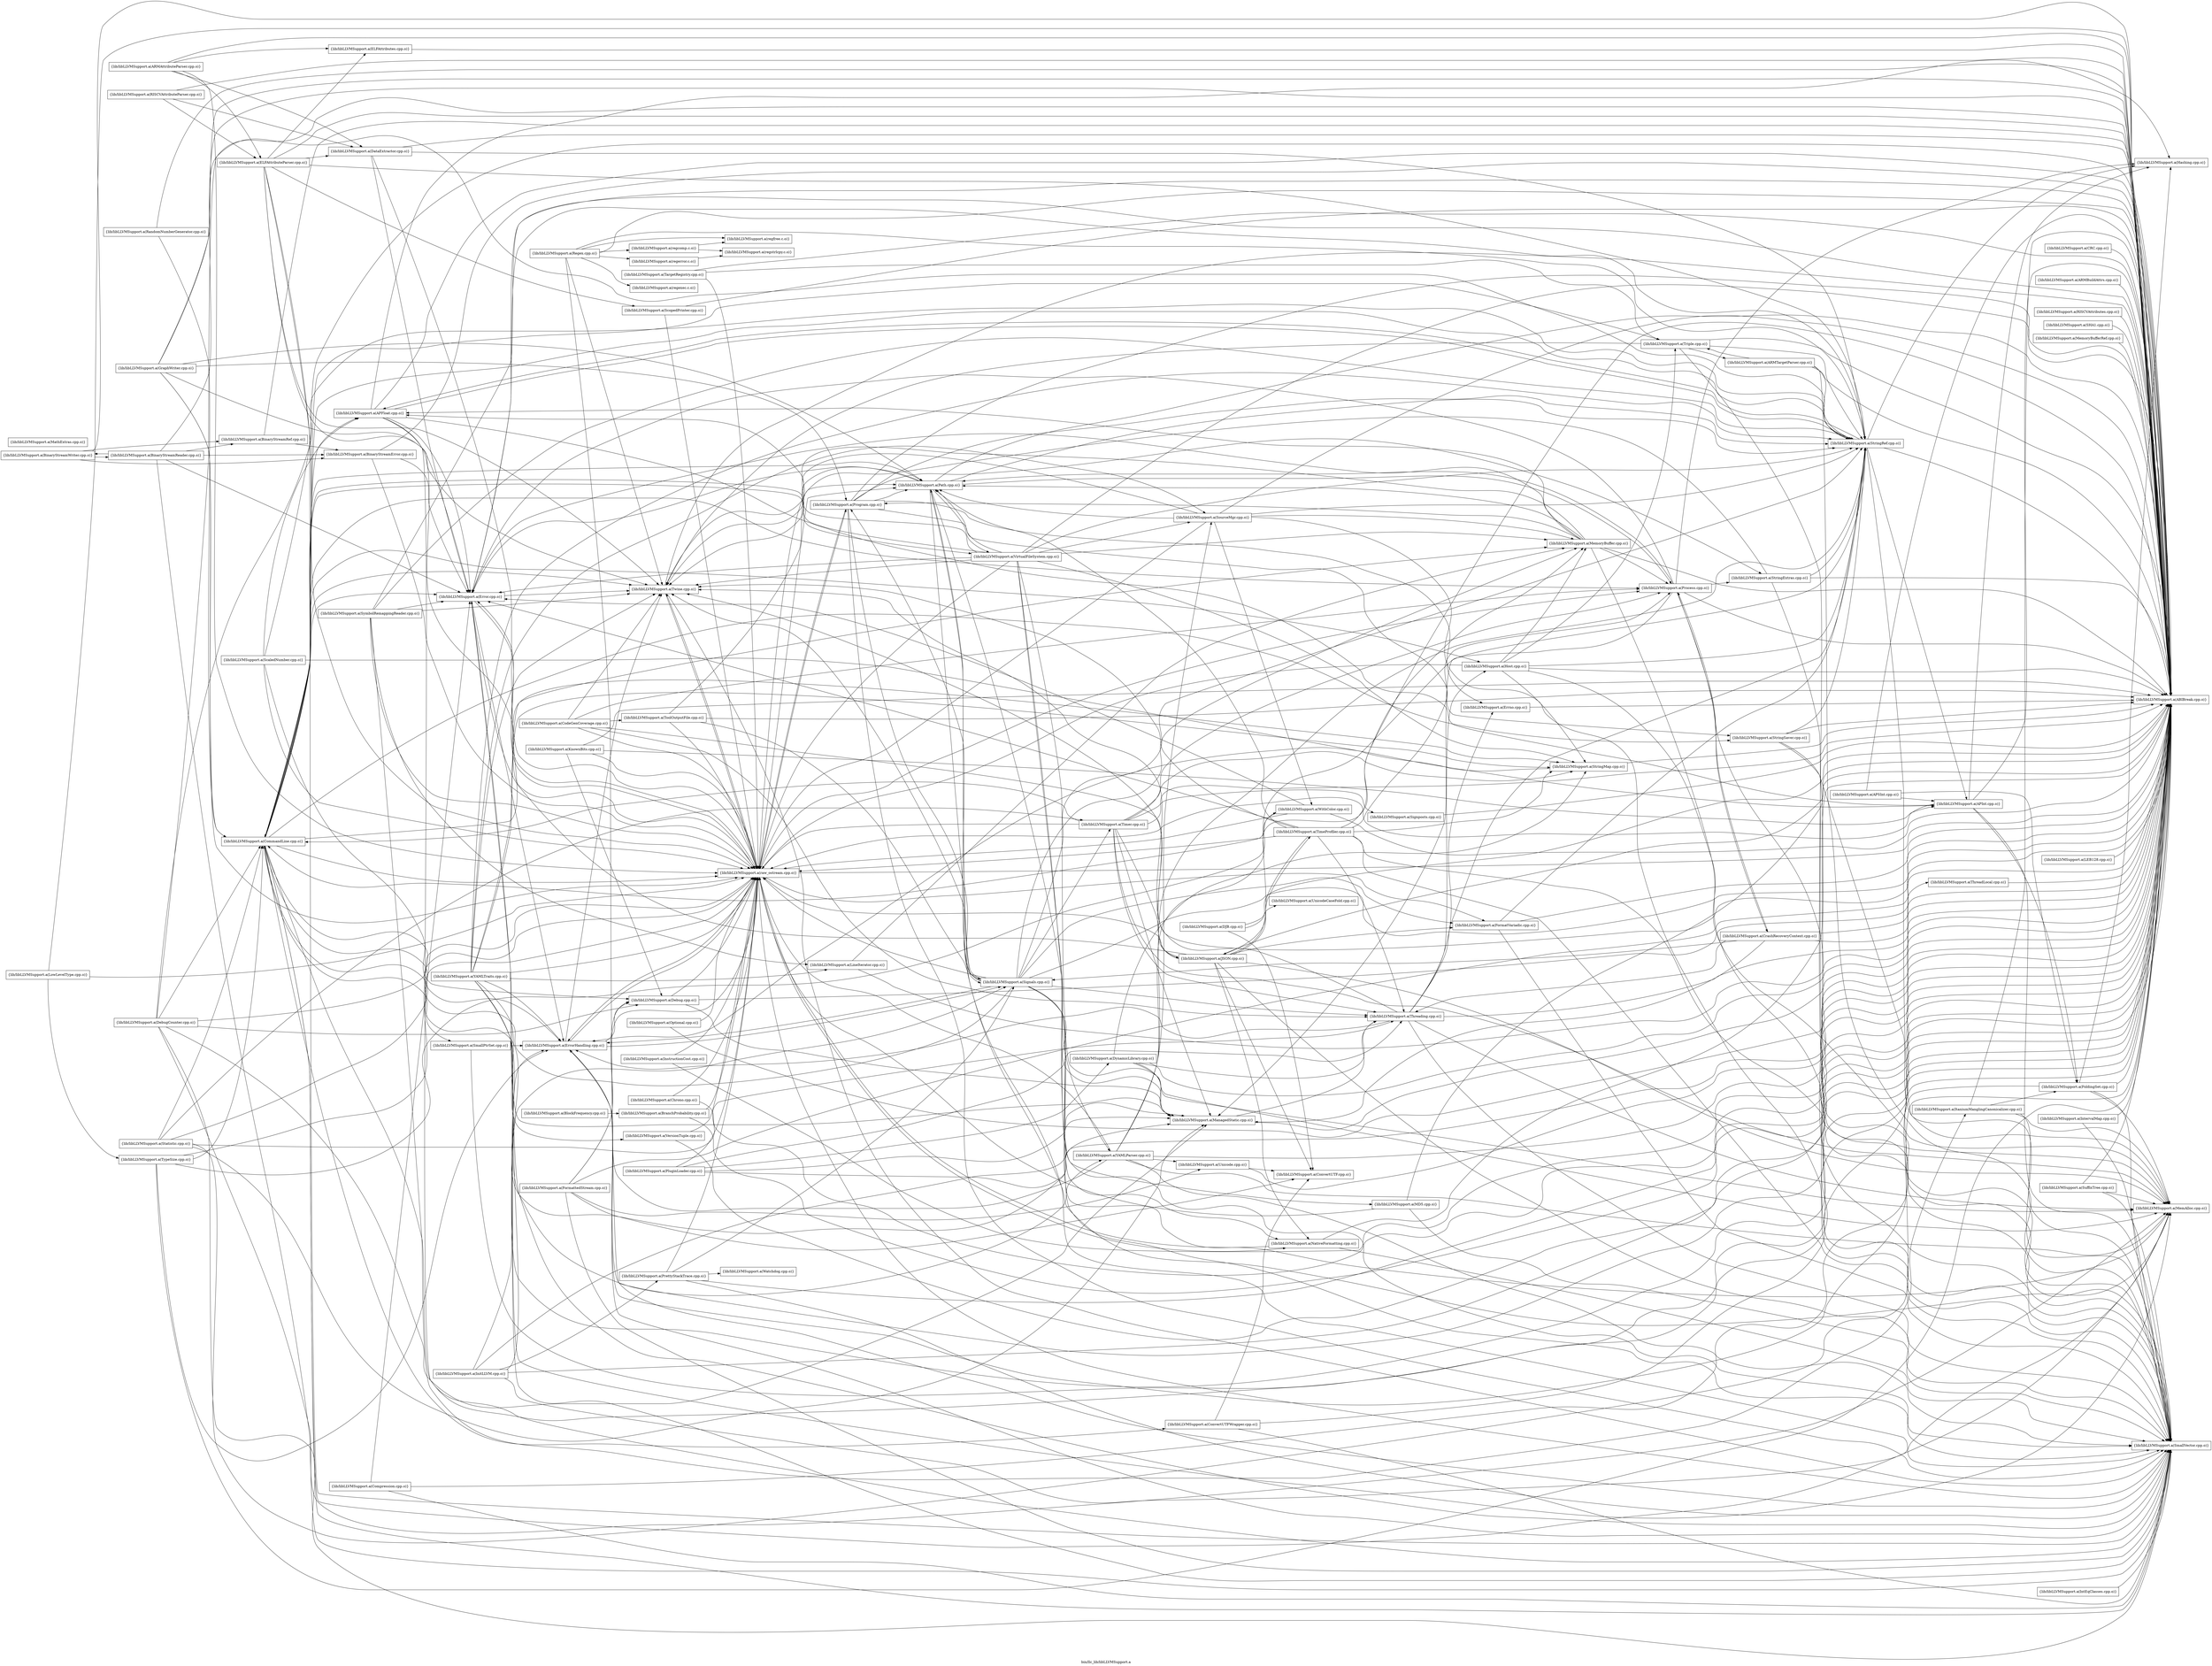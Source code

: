 digraph "bin/llc_lib/libLLVMSupport.a" {
	label="bin/llc_lib/libLLVMSupport.a";
	rankdir=LR;

	Node0x55ec50e25ca8 [shape=record,shape=box,group=0,label="{lib/libLLVMSupport.a(ABIBreak.cpp.o)}"];
	Node0x55ec50e36648 [shape=record,shape=box,group=0,label="{lib/libLLVMSupport.a(CommandLine.cpp.o)}"];
	Node0x55ec50e36648 -> Node0x55ec50e25ca8;
	Node0x55ec50e36648 -> Node0x55ec50e23d68;
	Node0x55ec50e36648 -> Node0x55ec50e132d8;
	Node0x55ec50e36648 -> Node0x55ec50e25028;
	Node0x55ec50e36648 -> Node0x55ec50e24df8;
	Node0x55ec50e36648 -> Node0x55ec50e1f5d8;
	Node0x55ec50e36648 -> Node0x55ec50e28638;
	Node0x55ec50e36648 -> Node0x55ec50e1fee8;
	Node0x55ec50e36648 -> Node0x55ec50e20b68;
	Node0x55ec50e36648 -> Node0x55ec50e1d918;
	Node0x55ec50e36648 -> Node0x55ec50e1d3c8;
	Node0x55ec50e36648 -> Node0x55ec50e1e048;
	Node0x55ec50e36648 -> Node0x55ec50e324a8;
	Node0x55ec50e36648 -> Node0x55ec50e319b8;
	Node0x55ec50e36648 -> Node0x55ec50e34cf8;
	Node0x55ec50e36648 -> Node0x55ec50e37368;
	Node0x55ec50e36648 -> Node0x55ec50e30888;
	Node0x55ec50e36648 -> Node0x55ec50e28f48;
	Node0x55ec50e36648 -> Node0x55ec50e28868;
	Node0x55ec50e244e8 [shape=record,shape=box,group=0,label="{lib/libLLVMSupport.a(Debug.cpp.o)}"];
	Node0x55ec50e244e8 -> Node0x55ec50e25ca8;
	Node0x55ec50e244e8 -> Node0x55ec50e1f5d8;
	Node0x55ec50e244e8 -> Node0x55ec50e37368;
	Node0x55ec50e25028 [shape=record,shape=box,group=0,label="{lib/libLLVMSupport.a(Error.cpp.o)}"];
	Node0x55ec50e25028 -> Node0x55ec50e25ca8;
	Node0x55ec50e25028 -> Node0x55ec50e24df8;
	Node0x55ec50e25028 -> Node0x55ec50e1f5d8;
	Node0x55ec50e25028 -> Node0x55ec50e20b68;
	Node0x55ec50e25028 -> Node0x55ec50e319b8;
	Node0x55ec50e25028 -> Node0x55ec50e37368;
	Node0x55ec50e1e638 [shape=record,shape=box,group=0,label="{lib/libLLVMSupport.a(InitLLVM.cpp.o)}"];
	Node0x55ec50e1e638 -> Node0x55ec50e25ca8;
	Node0x55ec50e1e638 -> Node0x55ec50e24df8;
	Node0x55ec50e1e638 -> Node0x55ec50e1f5d8;
	Node0x55ec50e1e638 -> Node0x55ec50e28638;
	Node0x55ec50e1e638 -> Node0x55ec50e2eee8;
	Node0x55ec50e1e638 -> Node0x55ec50e22af8;
	Node0x55ec50e1f5d8 [shape=record,shape=box,group=0,label="{lib/libLLVMSupport.a(ManagedStatic.cpp.o)}"];
	Node0x55ec50e1f5d8 -> Node0x55ec50e25ca8;
	Node0x55ec50e1f5d8 -> Node0x55ec50e21888;
	Node0x55ec50e28638 [shape=record,shape=box,group=0,label="{lib/libLLVMSupport.a(MemAlloc.cpp.o)}"];
	Node0x55ec50e2f668 [shape=record,shape=box,group=0,label="{lib/libLLVMSupport.a(PluginLoader.cpp.o)}"];
	Node0x55ec50e2f668 -> Node0x55ec50e25ca8;
	Node0x55ec50e2f668 -> Node0x55ec50e1f5d8;
	Node0x55ec50e2f668 -> Node0x55ec50e37368;
	Node0x55ec50e2f668 -> Node0x55ec50e34c08;
	Node0x55ec50e2f668 -> Node0x55ec50e21888;
	Node0x55ec50e20b68 [shape=record,shape=box,group=0,label="{lib/libLLVMSupport.a(SmallVector.cpp.o)}"];
	Node0x55ec50e20b68 -> Node0x55ec50e24df8;
	Node0x55ec50e1eea8 [shape=record,shape=box,group=0,label="{lib/libLLVMSupport.a(SourceMgr.cpp.o)}"];
	Node0x55ec50e1eea8 -> Node0x55ec50e25ca8;
	Node0x55ec50e1eea8 -> Node0x55ec50e27918;
	Node0x55ec50e1eea8 -> Node0x55ec50e20b68;
	Node0x55ec50e1eea8 -> Node0x55ec50e1e048;
	Node0x55ec50e1eea8 -> Node0x55ec50e319b8;
	Node0x55ec50e1eea8 -> Node0x55ec50e34488;
	Node0x55ec50e1eea8 -> Node0x55ec50e37368;
	Node0x55ec50e1eea8 -> Node0x55ec50e28f48;
	Node0x55ec50e1e048 [shape=record,shape=box,group=0,label="{lib/libLLVMSupport.a(StringRef.cpp.o)}"];
	Node0x55ec50e1e048 -> Node0x55ec50e25ca8;
	Node0x55ec50e1e048 -> Node0x55ec50e23d68;
	Node0x55ec50e1e048 -> Node0x55ec50e23a98;
	Node0x55ec50e1e048 -> Node0x55ec50e25028;
	Node0x55ec50e1e048 -> Node0x55ec50e1d558;
	Node0x55ec50e1e048 -> Node0x55ec50e20b68;
	Node0x55ec50e37fe8 [shape=record,shape=box,group=0,label="{lib/libLLVMSupport.a(ToolOutputFile.cpp.o)}"];
	Node0x55ec50e37fe8 -> Node0x55ec50e25ca8;
	Node0x55ec50e37fe8 -> Node0x55ec50e37368;
	Node0x55ec50e37fe8 -> Node0x55ec50e28f48;
	Node0x55ec50e37fe8 -> Node0x55ec50e22af8;
	Node0x55ec50e324a8 [shape=record,shape=box,group=0,label="{lib/libLLVMSupport.a(Triple.cpp.o)}"];
	Node0x55ec50e324a8 -> Node0x55ec50e25ca8;
	Node0x55ec50e324a8 -> Node0x55ec50e20b68;
	Node0x55ec50e324a8 -> Node0x55ec50e1e048;
	Node0x55ec50e324a8 -> Node0x55ec50e31328;
	Node0x55ec50e324a8 -> Node0x55ec50e319b8;
	Node0x55ec50e319b8 [shape=record,shape=box,group=0,label="{lib/libLLVMSupport.a(Twine.cpp.o)}"];
	Node0x55ec50e319b8 -> Node0x55ec50e25ca8;
	Node0x55ec50e319b8 -> Node0x55ec50e20b68;
	Node0x55ec50e319b8 -> Node0x55ec50e37368;
	Node0x55ec50e34488 [shape=record,shape=box,group=0,label="{lib/libLLVMSupport.a(WithColor.cpp.o)}"];
	Node0x55ec50e34488 -> Node0x55ec50e25ca8;
	Node0x55ec50e34488 -> Node0x55ec50e36648;
	Node0x55ec50e34488 -> Node0x55ec50e25028;
	Node0x55ec50e34488 -> Node0x55ec50e37368;
	Node0x55ec50e37368 [shape=record,shape=box,group=0,label="{lib/libLLVMSupport.a(raw_ostream.cpp.o)}"];
	Node0x55ec50e37368 -> Node0x55ec50e25ca8;
	Node0x55ec50e37368 -> Node0x55ec50e25028;
	Node0x55ec50e37368 -> Node0x55ec50e24df8;
	Node0x55ec50e37368 -> Node0x55ec50e21248;
	Node0x55ec50e37368 -> Node0x55ec50e270f8;
	Node0x55ec50e37368 -> Node0x55ec50e20b68;
	Node0x55ec50e37368 -> Node0x55ec50e319b8;
	Node0x55ec50e37368 -> Node0x55ec50e28f48;
	Node0x55ec50e37368 -> Node0x55ec50e28868;
	Node0x55ec50e37368 -> Node0x55ec50e22ff8;
	Node0x55ec50e30888 [shape=record,shape=box,group=0,label="{lib/libLLVMSupport.a(Host.cpp.o)}"];
	Node0x55ec50e30888 -> Node0x55ec50e25ca8;
	Node0x55ec50e30888 -> Node0x55ec50e28638;
	Node0x55ec50e30888 -> Node0x55ec50e27918;
	Node0x55ec50e30888 -> Node0x55ec50e1d918;
	Node0x55ec50e30888 -> Node0x55ec50e1e048;
	Node0x55ec50e30888 -> Node0x55ec50e324a8;
	Node0x55ec50e30888 -> Node0x55ec50e37368;
	Node0x55ec50e21ce8 [shape=record,shape=box,group=0,label="{lib/libLLVMSupport.a(TargetRegistry.cpp.o)}"];
	Node0x55ec50e21ce8 -> Node0x55ec50e25ca8;
	Node0x55ec50e21ce8 -> Node0x55ec50e324a8;
	Node0x55ec50e21ce8 -> Node0x55ec50e37368;
	Node0x55ec50e23a98 [shape=record,shape=box,group=0,label="{lib/libLLVMSupport.a(APInt.cpp.o)}"];
	Node0x55ec50e23a98 -> Node0x55ec50e25ca8;
	Node0x55ec50e23a98 -> Node0x55ec50e21a68;
	Node0x55ec50e23a98 -> Node0x55ec50e1d558;
	Node0x55ec50e23a98 -> Node0x55ec50e20b68;
	Node0x55ec50e23a98 -> Node0x55ec50e37368;
	Node0x55ec50e24df8 [shape=record,shape=box,group=0,label="{lib/libLLVMSupport.a(ErrorHandling.cpp.o)}"];
	Node0x55ec50e24df8 -> Node0x55ec50e25ca8;
	Node0x55ec50e24df8 -> Node0x55ec50e244e8;
	Node0x55ec50e24df8 -> Node0x55ec50e319b8;
	Node0x55ec50e24df8 -> Node0x55ec50e37368;
	Node0x55ec50e24df8 -> Node0x55ec50e22af8;
	Node0x55ec50e23d68 [shape=record,shape=box,group=0,label="{lib/libLLVMSupport.a(APFloat.cpp.o)}"];
	Node0x55ec50e23d68 -> Node0x55ec50e25ca8;
	Node0x55ec50e23d68 -> Node0x55ec50e23a98;
	Node0x55ec50e23d68 -> Node0x55ec50e25028;
	Node0x55ec50e23d68 -> Node0x55ec50e1d558;
	Node0x55ec50e23d68 -> Node0x55ec50e20b68;
	Node0x55ec50e23d68 -> Node0x55ec50e1e048;
	Node0x55ec50e23d68 -> Node0x55ec50e37368;
	Node0x55ec50e20488 [shape=record,shape=box,group=0,label="{lib/libLLVMSupport.a(KnownBits.cpp.o)}"];
	Node0x55ec50e20488 -> Node0x55ec50e25ca8;
	Node0x55ec50e20488 -> Node0x55ec50e23a98;
	Node0x55ec50e20488 -> Node0x55ec50e244e8;
	Node0x55ec50e20488 -> Node0x55ec50e37368;
	Node0x55ec50e1fee8 [shape=record,shape=box,group=0,label="{lib/libLLVMSupport.a(SmallPtrSet.cpp.o)}"];
	Node0x55ec50e1fee8 -> Node0x55ec50e25ca8;
	Node0x55ec50e1fee8 -> Node0x55ec50e24df8;
	Node0x55ec50e1f3f8 [shape=record,shape=box,group=0,label="{lib/libLLVMSupport.a(StringExtras.cpp.o)}"];
	Node0x55ec50e1f3f8 -> Node0x55ec50e25ca8;
	Node0x55ec50e1f3f8 -> Node0x55ec50e20b68;
	Node0x55ec50e1f3f8 -> Node0x55ec50e1e048;
	Node0x55ec50e1f3f8 -> Node0x55ec50e37368;
	Node0x55ec50e31198 [shape=record,shape=box,group=0,label="{lib/libLLVMSupport.a(TypeSize.cpp.o)}"];
	Node0x55ec50e31198 -> Node0x55ec50e25ca8;
	Node0x55ec50e31198 -> Node0x55ec50e36648;
	Node0x55ec50e31198 -> Node0x55ec50e24df8;
	Node0x55ec50e31198 -> Node0x55ec50e34488;
	Node0x55ec50e31198 -> Node0x55ec50e37368;
	Node0x55ec50e37958 [shape=record,shape=box,group=0,label="{lib/libLLVMSupport.a(BranchProbability.cpp.o)}"];
	Node0x55ec50e37958 -> Node0x55ec50e25ca8;
	Node0x55ec50e37958 -> Node0x55ec50e37368;
	Node0x55ec50e1e8b8 [shape=record,shape=box,group=0,label="{lib/libLLVMSupport.a(LowLevelType.cpp.o)}"];
	Node0x55ec50e1e8b8 -> Node0x55ec50e25ca8;
	Node0x55ec50e1e8b8 -> Node0x55ec50e31198;
	Node0x55ec50e1e8b8 -> Node0x55ec50e37368;
	Node0x55ec50e36b98 [shape=record,shape=box,group=0,label="{lib/libLLVMSupport.a(CodeGenCoverage.cpp.o)}"];
	Node0x55ec50e36b98 -> Node0x55ec50e25ca8;
	Node0x55ec50e36b98 -> Node0x55ec50e37fe8;
	Node0x55ec50e36b98 -> Node0x55ec50e319b8;
	Node0x55ec50e36b98 -> Node0x55ec50e37368;
	Node0x55ec50e36b98 -> Node0x55ec50e28868;
	Node0x55ec50e36b98 -> Node0x55ec50e21888;
	Node0x55ec50e1d918 [shape=record,shape=box,group=0,label="{lib/libLLVMSupport.a(StringMap.cpp.o)}"];
	Node0x55ec50e1d918 -> Node0x55ec50e25ca8;
	Node0x55ec50e1d918 -> Node0x55ec50e24df8;
	Node0x55ec50e1d828 [shape=record,shape=box,group=0,label="{lib/libLLVMSupport.a(GraphWriter.cpp.o)}"];
	Node0x55ec50e1d828 -> Node0x55ec50e25ca8;
	Node0x55ec50e1d828 -> Node0x55ec50e36648;
	Node0x55ec50e1d828 -> Node0x55ec50e1e048;
	Node0x55ec50e1d828 -> Node0x55ec50e319b8;
	Node0x55ec50e1d828 -> Node0x55ec50e37368;
	Node0x55ec50e1d828 -> Node0x55ec50e28f48;
	Node0x55ec50e1d828 -> Node0x55ec50e22ff8;
	Node0x55ec50e34c08 [shape=record,shape=box,group=0,label="{lib/libLLVMSupport.a(DynamicLibrary.cpp.o)}"];
	Node0x55ec50e34c08 -> Node0x55ec50e25ca8;
	Node0x55ec50e34c08 -> Node0x55ec50e1f5d8;
	Node0x55ec50e34c08 -> Node0x55ec50e28638;
	Node0x55ec50e34c08 -> Node0x55ec50e1d918;
	Node0x55ec50e34c08 -> Node0x55ec50e21888;
	Node0x55ec50e1d558 [shape=record,shape=box,group=0,label="{lib/libLLVMSupport.a(Hashing.cpp.o)}"];
	Node0x55ec50e26d88 [shape=record,shape=box,group=0,label="{lib/libLLVMSupport.a(MD5.cpp.o)}"];
	Node0x55ec50e26d88 -> Node0x55ec50e25ca8;
	Node0x55ec50e26d88 -> Node0x55ec50e20b68;
	Node0x55ec50e26d88 -> Node0x55ec50e37368;
	Node0x55ec50e26608 [shape=record,shape=box,group=0,label="{lib/libLLVMSupport.a(Optional.cpp.o)}"];
	Node0x55ec50e26608 -> Node0x55ec50e25ca8;
	Node0x55ec50e26608 -> Node0x55ec50e37368;
	Node0x55ec50e28f48 [shape=record,shape=box,group=0,label="{lib/libLLVMSupport.a(Path.cpp.o)}"];
	Node0x55ec50e28f48 -> Node0x55ec50e25ca8;
	Node0x55ec50e28f48 -> Node0x55ec50e25028;
	Node0x55ec50e28f48 -> Node0x55ec50e26d88;
	Node0x55ec50e28f48 -> Node0x55ec50e20b68;
	Node0x55ec50e28f48 -> Node0x55ec50e1e048;
	Node0x55ec50e28f48 -> Node0x55ec50e319b8;
	Node0x55ec50e28f48 -> Node0x55ec50e34cf8;
	Node0x55ec50e28f48 -> Node0x55ec50e28868;
	Node0x55ec50e28f48 -> Node0x55ec50e22af8;
	Node0x55ec50e39578 [shape=record,shape=box,group=0,label="{lib/libLLVMSupport.a(BlockFrequency.cpp.o)}"];
	Node0x55ec50e39578 -> Node0x55ec50e37958;
	Node0x55ec50e2d778 [shape=record,shape=box,group=0,label="{lib/libLLVMSupport.a(ScaledNumber.cpp.o)}"];
	Node0x55ec50e2d778 -> Node0x55ec50e25ca8;
	Node0x55ec50e2d778 -> Node0x55ec50e23d68;
	Node0x55ec50e2d778 -> Node0x55ec50e23a98;
	Node0x55ec50e2d778 -> Node0x55ec50e244e8;
	Node0x55ec50e2d778 -> Node0x55ec50e37368;
	Node0x55ec50e21a68 [shape=record,shape=box,group=0,label="{lib/libLLVMSupport.a(FoldingSet.cpp.o)}"];
	Node0x55ec50e21a68 -> Node0x55ec50e25ca8;
	Node0x55ec50e21a68 -> Node0x55ec50e24df8;
	Node0x55ec50e21a68 -> Node0x55ec50e1d558;
	Node0x55ec50e21a68 -> Node0x55ec50e28638;
	Node0x55ec50e21a68 -> Node0x55ec50e20b68;
	Node0x55ec50e23868 [shape=record,shape=box,group=0,label="{lib/libLLVMSupport.a(DebugCounter.cpp.o)}"];
	Node0x55ec50e23868 -> Node0x55ec50e25ca8;
	Node0x55ec50e23868 -> Node0x55ec50e36648;
	Node0x55ec50e23868 -> Node0x55ec50e244e8;
	Node0x55ec50e23868 -> Node0x55ec50e1f5d8;
	Node0x55ec50e23868 -> Node0x55ec50e28638;
	Node0x55ec50e23868 -> Node0x55ec50e20b68;
	Node0x55ec50e23868 -> Node0x55ec50e1e048;
	Node0x55ec50e23868 -> Node0x55ec50e37368;
	Node0x55ec50e383f8 [shape=record,shape=box,group=0,label="{lib/libLLVMSupport.a(Timer.cpp.o)}"];
	Node0x55ec50e383f8 -> Node0x55ec50e25ca8;
	Node0x55ec50e383f8 -> Node0x55ec50e36648;
	Node0x55ec50e383f8 -> Node0x55ec50e1f5d8;
	Node0x55ec50e383f8 -> Node0x55ec50e28638;
	Node0x55ec50e383f8 -> Node0x55ec50e1d918;
	Node0x55ec50e383f8 -> Node0x55ec50e1ca68;
	Node0x55ec50e383f8 -> Node0x55ec50e37818;
	Node0x55ec50e383f8 -> Node0x55ec50e37368;
	Node0x55ec50e383f8 -> Node0x55ec50e28868;
	Node0x55ec50e383f8 -> Node0x55ec50e21888;
	Node0x55ec50e27918 [shape=record,shape=box,group=0,label="{lib/libLLVMSupport.a(MemoryBuffer.cpp.o)}"];
	Node0x55ec50e27918 -> Node0x55ec50e25ca8;
	Node0x55ec50e27918 -> Node0x55ec50e23d68;
	Node0x55ec50e27918 -> Node0x55ec50e25028;
	Node0x55ec50e27918 -> Node0x55ec50e20b68;
	Node0x55ec50e27918 -> Node0x55ec50e319b8;
	Node0x55ec50e27918 -> Node0x55ec50e28f48;
	Node0x55ec50e27918 -> Node0x55ec50e28868;
	Node0x55ec50e27918 -> Node0x55ec50e22ff8;
	Node0x55ec50e20c58 [shape=record,shape=box,group=0,label="{lib/libLLVMSupport.a(LEB128.cpp.o)}"];
	Node0x55ec50e20c58 -> Node0x55ec50e25ca8;
	Node0x55ec50e25d98 [shape=record,shape=box,group=0,label="{lib/libLLVMSupport.a(DJB.cpp.o)}"];
	Node0x55ec50e25d98 -> Node0x55ec50e25ca8;
	Node0x55ec50e25d98 -> Node0x55ec50e247b8;
	Node0x55ec50e25d98 -> Node0x55ec50e34848;
	Node0x55ec50e301a8 [shape=record,shape=box,group=0,label="{lib/libLLVMSupport.a(BinaryStreamWriter.cpp.o)}"];
	Node0x55ec50e301a8 -> Node0x55ec50e25ca8;
	Node0x55ec50e301a8 -> Node0x55ec50e30c48;
	Node0x55ec50e301a8 -> Node0x55ec50e391b8;
	Node0x55ec50e301a8 -> Node0x55ec50e39de8;
	Node0x55ec50e21248 [shape=record,shape=box,group=0,label="{lib/libLLVMSupport.a(FormatVariadic.cpp.o)}"];
	Node0x55ec50e21248 -> Node0x55ec50e25ca8;
	Node0x55ec50e21248 -> Node0x55ec50e20b68;
	Node0x55ec50e21248 -> Node0x55ec50e1e048;
	Node0x55ec50e270f8 [shape=record,shape=box,group=0,label="{lib/libLLVMSupport.a(NativeFormatting.cpp.o)}"];
	Node0x55ec50e270f8 -> Node0x55ec50e25ca8;
	Node0x55ec50e270f8 -> Node0x55ec50e20b68;
	Node0x55ec50e270f8 -> Node0x55ec50e37368;
	Node0x55ec50e20898 [shape=record,shape=box,group=0,label="{lib/libLLVMSupport.a(LineIterator.cpp.o)}"];
	Node0x55ec50e20898 -> Node0x55ec50e25ca8;
	Node0x55ec50e20898 -> Node0x55ec50e27918;
	Node0x55ec50e1c388 [shape=record,shape=box,group=0,label="{lib/libLLVMSupport.a(IntEqClasses.cpp.o)}"];
	Node0x55ec50e1c388 -> Node0x55ec50e20b68;
	Node0x55ec50e1cb58 [shape=record,shape=box,group=0,label="{lib/libLLVMSupport.a(IntervalMap.cpp.o)}"];
	Node0x55ec50e1cb58 -> Node0x55ec50e25ca8;
	Node0x55ec50e1cb58 -> Node0x55ec50e20b68;
	Node0x55ec50e27f08 [shape=record,shape=box,group=0,label="{lib/libLLVMSupport.a(MathExtras.cpp.o)}"];
	Node0x55ec50e21478 [shape=record,shape=box,group=0,label="{lib/libLLVMSupport.a(FormattedStream.cpp.o)}"];
	Node0x55ec50e21478 -> Node0x55ec50e25ca8;
	Node0x55ec50e21478 -> Node0x55ec50e247b8;
	Node0x55ec50e21478 -> Node0x55ec50e244e8;
	Node0x55ec50e21478 -> Node0x55ec50e20b68;
	Node0x55ec50e21478 -> Node0x55ec50e30ec8;
	Node0x55ec50e21478 -> Node0x55ec50e37368;
	Node0x55ec50e2eee8 [shape=record,shape=box,group=0,label="{lib/libLLVMSupport.a(PrettyStackTrace.cpp.o)}"];
	Node0x55ec50e2eee8 -> Node0x55ec50e25ca8;
	Node0x55ec50e2eee8 -> Node0x55ec50e20b68;
	Node0x55ec50e2eee8 -> Node0x55ec50e37368;
	Node0x55ec50e2eee8 -> Node0x55ec50e22af8;
	Node0x55ec50e2eee8 -> Node0x55ec50e25a28;
	Node0x55ec50e1d148 [shape=record,shape=box,group=0,label="{lib/libLLVMSupport.a(TimeProfiler.cpp.o)}"];
	Node0x55ec50e1d148 -> Node0x55ec50e25ca8;
	Node0x55ec50e1d148 -> Node0x55ec50e25028;
	Node0x55ec50e1d148 -> Node0x55ec50e28638;
	Node0x55ec50e1d148 -> Node0x55ec50e20b68;
	Node0x55ec50e1d148 -> Node0x55ec50e1d918;
	Node0x55ec50e1d148 -> Node0x55ec50e1ca68;
	Node0x55ec50e1d148 -> Node0x55ec50e319b8;
	Node0x55ec50e1d148 -> Node0x55ec50e37368;
	Node0x55ec50e1d148 -> Node0x55ec50e28f48;
	Node0x55ec50e1d148 -> Node0x55ec50e28868;
	Node0x55ec50e1d148 -> Node0x55ec50e21888;
	Node0x55ec50e1c4c8 [shape=record,shape=box,group=0,label="{lib/libLLVMSupport.a(SuffixTree.cpp.o)}"];
	Node0x55ec50e1c4c8 -> Node0x55ec50e25ca8;
	Node0x55ec50e1c4c8 -> Node0x55ec50e28638;
	Node0x55ec50e1c4c8 -> Node0x55ec50e20b68;
	Node0x55ec50e35928 [shape=record,shape=box,group=0,label="{lib/libLLVMSupport.a(YAMLTraits.cpp.o)}"];
	Node0x55ec50e35928 -> Node0x55ec50e25ca8;
	Node0x55ec50e35928 -> Node0x55ec50e24df8;
	Node0x55ec50e35928 -> Node0x55ec50e20898;
	Node0x55ec50e35928 -> Node0x55ec50e28638;
	Node0x55ec50e35928 -> Node0x55ec50e27918;
	Node0x55ec50e35928 -> Node0x55ec50e20b68;
	Node0x55ec50e35928 -> Node0x55ec50e1eea8;
	Node0x55ec50e35928 -> Node0x55ec50e1d918;
	Node0x55ec50e35928 -> Node0x55ec50e1e048;
	Node0x55ec50e35928 -> Node0x55ec50e319b8;
	Node0x55ec50e35928 -> Node0x55ec50e351a8;
	Node0x55ec50e35928 -> Node0x55ec50e36cd8;
	Node0x55ec50e35928 -> Node0x55ec50e37368;
	Node0x55ec50e21888 [shape=record,shape=box,group=0,label="{lib/libLLVMSupport.a(Threading.cpp.o)}"];
	Node0x55ec50e21888 -> Node0x55ec50e25ca8;
	Node0x55ec50e21888 -> Node0x55ec50e24df8;
	Node0x55ec50e21888 -> Node0x55ec50e28638;
	Node0x55ec50e21888 -> Node0x55ec50e20b68;
	Node0x55ec50e21888 -> Node0x55ec50e1e048;
	Node0x55ec50e21888 -> Node0x55ec50e319b8;
	Node0x55ec50e21888 -> Node0x55ec50e30888;
	Node0x55ec50e21888 -> Node0x55ec50e222d8;
	Node0x55ec50e2e8a8 [shape=record,shape=box,group=0,label="{lib/libLLVMSupport.a(Regex.cpp.o)}"];
	Node0x55ec50e2e8a8 -> Node0x55ec50e25ca8;
	Node0x55ec50e2e8a8 -> Node0x55ec50e20b68;
	Node0x55ec50e2e8a8 -> Node0x55ec50e1e048;
	Node0x55ec50e2e8a8 -> Node0x55ec50e319b8;
	Node0x55ec50e2e8a8 -> Node0x55ec50e37138;
	Node0x55ec50e2e8a8 -> Node0x55ec50e32958;
	Node0x55ec50e2e8a8 -> Node0x55ec50e33a38;
	Node0x55ec50e2e8a8 -> Node0x55ec50e33308;
	Node0x55ec50e1c518 [shape=record,shape=box,group=0,label="{lib/libLLVMSupport.a(InstructionCost.cpp.o)}"];
	Node0x55ec50e1c518 -> Node0x55ec50e25ca8;
	Node0x55ec50e1c518 -> Node0x55ec50e37368;
	Node0x55ec50e1d3c8 [shape=record,shape=box,group=0,label="{lib/libLLVMSupport.a(StringSaver.cpp.o)}"];
	Node0x55ec50e1d3c8 -> Node0x55ec50e25ca8;
	Node0x55ec50e1d3c8 -> Node0x55ec50e28638;
	Node0x55ec50e1d3c8 -> Node0x55ec50e20b68;
	Node0x55ec50e1d3c8 -> Node0x55ec50e1e048;
	Node0x55ec50e38858 [shape=record,shape=box,group=0,label="{lib/libLLVMSupport.a(Chrono.cpp.o)}"];
	Node0x55ec50e38858 -> Node0x55ec50e25ca8;
	Node0x55ec50e38858 -> Node0x55ec50e37368;
	Node0x55ec50e2f078 [shape=record,shape=box,group=0,label="{lib/libLLVMSupport.a(RandomNumberGenerator.cpp.o)}"];
	Node0x55ec50e2f078 -> Node0x55ec50e25ca8;
	Node0x55ec50e2f078 -> Node0x55ec50e36648;
	Node0x55ec50e1e6d8 [shape=record,shape=box,group=0,label="{lib/libLLVMSupport.a(Statistic.cpp.o)}"];
	Node0x55ec50e1e6d8 -> Node0x55ec50e25ca8;
	Node0x55ec50e1e6d8 -> Node0x55ec50e36648;
	Node0x55ec50e1e6d8 -> Node0x55ec50e1f5d8;
	Node0x55ec50e1e6d8 -> Node0x55ec50e383f8;
	Node0x55ec50e1e6d8 -> Node0x55ec50e37368;
	Node0x55ec50e1e6d8 -> Node0x55ec50e21888;
	Node0x55ec50e30928 [shape=record,shape=box,group=0,label="{lib/libLLVMSupport.a(APSInt.cpp.o)}"];
	Node0x55ec50e30928 -> Node0x55ec50e25ca8;
	Node0x55ec50e30928 -> Node0x55ec50e23a98;
	Node0x55ec50e30928 -> Node0x55ec50e21a68;
	Node0x55ec50e372c8 [shape=record,shape=box,group=0,label="{lib/libLLVMSupport.a(Compression.cpp.o)}"];
	Node0x55ec50e372c8 -> Node0x55ec50e25ca8;
	Node0x55ec50e372c8 -> Node0x55ec50e25028;
	Node0x55ec50e372c8 -> Node0x55ec50e20b68;
	Node0x55ec50e22af8 [shape=record,shape=box,group=0,label="{lib/libLLVMSupport.a(Signals.cpp.o)}"];
	Node0x55ec50e22af8 -> Node0x55ec50e25ca8;
	Node0x55ec50e22af8 -> Node0x55ec50e36648;
	Node0x55ec50e22af8 -> Node0x55ec50e24df8;
	Node0x55ec50e22af8 -> Node0x55ec50e21248;
	Node0x55ec50e22af8 -> Node0x55ec50e1f5d8;
	Node0x55ec50e22af8 -> Node0x55ec50e28638;
	Node0x55ec50e22af8 -> Node0x55ec50e27918;
	Node0x55ec50e22af8 -> Node0x55ec50e270f8;
	Node0x55ec50e22af8 -> Node0x55ec50e20b68;
	Node0x55ec50e22af8 -> Node0x55ec50e1e048;
	Node0x55ec50e22af8 -> Node0x55ec50e383f8;
	Node0x55ec50e22af8 -> Node0x55ec50e319b8;
	Node0x55ec50e22af8 -> Node0x55ec50e37368;
	Node0x55ec50e22af8 -> Node0x55ec50e28f48;
	Node0x55ec50e22af8 -> Node0x55ec50e22ff8;
	Node0x55ec50e22af8 -> Node0x55ec50e21888;
	Node0x55ec50e144a8 [shape=record,shape=box,group=0,label="{lib/libLLVMSupport.a(CRC.cpp.o)}"];
	Node0x55ec50e144a8 -> Node0x55ec50e25ca8;
	Node0x55ec50e351a8 [shape=record,shape=box,group=0,label="{lib/libLLVMSupport.a(YAMLParser.cpp.o)}"];
	Node0x55ec50e351a8 -> Node0x55ec50e25ca8;
	Node0x55ec50e351a8 -> Node0x55ec50e24df8;
	Node0x55ec50e351a8 -> Node0x55ec50e28638;
	Node0x55ec50e351a8 -> Node0x55ec50e27918;
	Node0x55ec50e351a8 -> Node0x55ec50e20b68;
	Node0x55ec50e351a8 -> Node0x55ec50e1eea8;
	Node0x55ec50e351a8 -> Node0x55ec50e1e048;
	Node0x55ec50e351a8 -> Node0x55ec50e30ec8;
	Node0x55ec50e351a8 -> Node0x55ec50e37368;
	Node0x55ec50e30c48 [shape=record,shape=box,group=0,label="{lib/libLLVMSupport.a(BinaryStreamRef.cpp.o)}"];
	Node0x55ec50e30c48 -> Node0x55ec50e25ca8;
	Node0x55ec50e30c48 -> Node0x55ec50e391b8;
	Node0x55ec50e391b8 [shape=record,shape=box,group=0,label="{lib/libLLVMSupport.a(BinaryStreamError.cpp.o)}"];
	Node0x55ec50e391b8 -> Node0x55ec50e25ca8;
	Node0x55ec50e391b8 -> Node0x55ec50e25028;
	Node0x55ec50e391b8 -> Node0x55ec50e37368;
	Node0x55ec50e39de8 [shape=record,shape=box,group=0,label="{lib/libLLVMSupport.a(BinaryStreamReader.cpp.o)}"];
	Node0x55ec50e39de8 -> Node0x55ec50e25ca8;
	Node0x55ec50e39de8 -> Node0x55ec50e301a8;
	Node0x55ec50e39de8 -> Node0x55ec50e30c48;
	Node0x55ec50e39de8 -> Node0x55ec50e391b8;
	Node0x55ec50e39de8 -> Node0x55ec50e25028;
	Node0x55ec50e39de8 -> Node0x55ec50e20b68;
	Node0x55ec50e28868 [shape=record,shape=box,group=0,label="{lib/libLLVMSupport.a(Process.cpp.o)}"];
	Node0x55ec50e28868 -> Node0x55ec50e25ca8;
	Node0x55ec50e28868 -> Node0x55ec50e25028;
	Node0x55ec50e28868 -> Node0x55ec50e1d558;
	Node0x55ec50e28868 -> Node0x55ec50e1f5d8;
	Node0x55ec50e28868 -> Node0x55ec50e20b68;
	Node0x55ec50e28868 -> Node0x55ec50e1f3f8;
	Node0x55ec50e28868 -> Node0x55ec50e28f48;
	Node0x55ec50e28868 -> Node0x55ec50e29498;
	Node0x55ec50e132d8 [shape=record,shape=box,group=0,label="{lib/libLLVMSupport.a(ConvertUTFWrapper.cpp.o)}"];
	Node0x55ec50e132d8 -> Node0x55ec50e25ca8;
	Node0x55ec50e132d8 -> Node0x55ec50e247b8;
	Node0x55ec50e132d8 -> Node0x55ec50e20b68;
	Node0x55ec50e34cf8 [shape=record,shape=box,group=0,label="{lib/libLLVMSupport.a(VirtualFileSystem.cpp.o)}"];
	Node0x55ec50e34cf8 -> Node0x55ec50e25ca8;
	Node0x55ec50e34cf8 -> Node0x55ec50e23d68;
	Node0x55ec50e34cf8 -> Node0x55ec50e36648;
	Node0x55ec50e34cf8 -> Node0x55ec50e25028;
	Node0x55ec50e34cf8 -> Node0x55ec50e28638;
	Node0x55ec50e34cf8 -> Node0x55ec50e27918;
	Node0x55ec50e34cf8 -> Node0x55ec50e20b68;
	Node0x55ec50e34cf8 -> Node0x55ec50e1eea8;
	Node0x55ec50e34cf8 -> Node0x55ec50e1d918;
	Node0x55ec50e34cf8 -> Node0x55ec50e1e048;
	Node0x55ec50e34cf8 -> Node0x55ec50e319b8;
	Node0x55ec50e34cf8 -> Node0x55ec50e351a8;
	Node0x55ec50e34cf8 -> Node0x55ec50e37368;
	Node0x55ec50e34cf8 -> Node0x55ec50e28f48;
	Node0x55ec50e247b8 [shape=record,shape=box,group=0,label="{lib/libLLVMSupport.a(ConvertUTF.cpp.o)}"];
	Node0x55ec50e34848 [shape=record,shape=box,group=0,label="{lib/libLLVMSupport.a(UnicodeCaseFold.cpp.o)}"];
	Node0x55ec50e30ec8 [shape=record,shape=box,group=0,label="{lib/libLLVMSupport.a(Unicode.cpp.o)}"];
	Node0x55ec50e30ec8 -> Node0x55ec50e25ca8;
	Node0x55ec50e30ec8 -> Node0x55ec50e247b8;
	Node0x55ec50e22ff8 [shape=record,shape=box,group=0,label="{lib/libLLVMSupport.a(Program.cpp.o)}"];
	Node0x55ec50e22ff8 -> Node0x55ec50e25ca8;
	Node0x55ec50e22ff8 -> Node0x55ec50e28638;
	Node0x55ec50e22ff8 -> Node0x55ec50e20b68;
	Node0x55ec50e22ff8 -> Node0x55ec50e1f3f8;
	Node0x55ec50e22ff8 -> Node0x55ec50e1d3c8;
	Node0x55ec50e22ff8 -> Node0x55ec50e1e048;
	Node0x55ec50e22ff8 -> Node0x55ec50e37368;
	Node0x55ec50e22ff8 -> Node0x55ec50e28f48;
	Node0x55ec50e22ff8 -> Node0x55ec50e222d8;
	Node0x55ec50e25a28 [shape=record,shape=box,group=0,label="{lib/libLLVMSupport.a(Watchdog.cpp.o)}"];
	Node0x55ec50e37138 [shape=record,shape=box,group=0,label="{lib/libLLVMSupport.a(regcomp.c.o)}"];
	Node0x55ec50e37138 -> Node0x55ec50e33308;
	Node0x55ec50e37138 -> Node0x55ec50e33f88;
	Node0x55ec50e32958 [shape=record,shape=box,group=0,label="{lib/libLLVMSupport.a(regerror.c.o)}"];
	Node0x55ec50e32958 -> Node0x55ec50e33f88;
	Node0x55ec50e33a38 [shape=record,shape=box,group=0,label="{lib/libLLVMSupport.a(regexec.c.o)}"];
	Node0x55ec50e33308 [shape=record,shape=box,group=0,label="{lib/libLLVMSupport.a(regfree.c.o)}"];
	Node0x55ec50e1ca68 [shape=record,shape=box,group=0,label="{lib/libLLVMSupport.a(JSON.cpp.o)}"];
	Node0x55ec50e1ca68 -> Node0x55ec50e25ca8;
	Node0x55ec50e1ca68 -> Node0x55ec50e247b8;
	Node0x55ec50e1ca68 -> Node0x55ec50e25028;
	Node0x55ec50e1ca68 -> Node0x55ec50e21248;
	Node0x55ec50e1ca68 -> Node0x55ec50e28638;
	Node0x55ec50e1ca68 -> Node0x55ec50e270f8;
	Node0x55ec50e1ca68 -> Node0x55ec50e20b68;
	Node0x55ec50e1ca68 -> Node0x55ec50e1e048;
	Node0x55ec50e1ca68 -> Node0x55ec50e1d148;
	Node0x55ec50e1ca68 -> Node0x55ec50e319b8;
	Node0x55ec50e1ca68 -> Node0x55ec50e37368;
	Node0x55ec50e37818 [shape=record,shape=box,group=0,label="{lib/libLLVMSupport.a(Signposts.cpp.o)}"];
	Node0x55ec50e37818 -> Node0x55ec50e25ca8;
	Node0x55ec50e31328 [shape=record,shape=box,group=0,label="{lib/libLLVMSupport.a(ARMTargetParser.cpp.o)}"];
	Node0x55ec50e31328 -> Node0x55ec50e25ca8;
	Node0x55ec50e31328 -> Node0x55ec50e20b68;
	Node0x55ec50e31328 -> Node0x55ec50e1e048;
	Node0x55ec50e31328 -> Node0x55ec50e324a8;
	Node0x55ec50e36cd8 [shape=record,shape=box,group=0,label="{lib/libLLVMSupport.a(VersionTuple.cpp.o)}"];
	Node0x55ec50e36cd8 -> Node0x55ec50e25ca8;
	Node0x55ec50e36cd8 -> Node0x55ec50e37368;
	Node0x55ec50e33f88 [shape=record,shape=box,group=0,label="{lib/libLLVMSupport.a(regstrlcpy.c.o)}"];
	Node0x55ec50e29498 [shape=record,shape=box,group=0,label="{lib/libLLVMSupport.a(CrashRecoveryContext.cpp.o)}"];
	Node0x55ec50e29498 -> Node0x55ec50e25ca8;
	Node0x55ec50e29498 -> Node0x55ec50e1f5d8;
	Node0x55ec50e29498 -> Node0x55ec50e28868;
	Node0x55ec50e29498 -> Node0x55ec50e22af8;
	Node0x55ec50e29498 -> Node0x55ec50e21068;
	Node0x55ec50e29498 -> Node0x55ec50e21888;
	Node0x55ec50e21068 [shape=record,shape=box,group=0,label="{lib/libLLVMSupport.a(ThreadLocal.cpp.o)}"];
	Node0x55ec50e21068 -> Node0x55ec50e25ca8;
	Node0x55ec50e222d8 [shape=record,shape=box,group=0,label="{lib/libLLVMSupport.a(Errno.cpp.o)}"];
	Node0x55ec50e222d8 -> Node0x55ec50e25ca8;
	Node0x55ec50e29cb8 [shape=record,shape=box,group=0,label="{lib/libLLVMSupport.a(DataExtractor.cpp.o)}"];
	Node0x55ec50e29cb8 -> Node0x55ec50e25ca8;
	Node0x55ec50e29cb8 -> Node0x55ec50e25028;
	Node0x55ec50e29cb8 -> Node0x55ec50e1e048;
	Node0x55ec50e29cb8 -> Node0x55ec50e37368;
	Node0x55ec50e1e368 [shape=record,shape=box,group=0,label="{lib/libLLVMSupport.a(ScopedPrinter.cpp.o)}"];
	Node0x55ec50e1e368 -> Node0x55ec50e25ca8;
	Node0x55ec50e1e368 -> Node0x55ec50e37368;
	Node0x55ec50e2f1b8 [shape=record,shape=box,group=0,label="{lib/libLLVMSupport.a(ItaniumManglingCanonicalizer.cpp.o)}"];
	Node0x55ec50e2f1b8 -> Node0x55ec50e25ca8;
	Node0x55ec50e2f1b8 -> Node0x55ec50e21a68;
	Node0x55ec50e2f1b8 -> Node0x55ec50e28638;
	Node0x55ec50e2f1b8 -> Node0x55ec50e20b68;
	Node0x55ec50e2e498 [shape=record,shape=box,group=0,label="{lib/libLLVMSupport.a(SymbolRemappingReader.cpp.o)}"];
	Node0x55ec50e2e498 -> Node0x55ec50e25ca8;
	Node0x55ec50e2e498 -> Node0x55ec50e25028;
	Node0x55ec50e2e498 -> Node0x55ec50e20898;
	Node0x55ec50e2e498 -> Node0x55ec50e1e048;
	Node0x55ec50e2e498 -> Node0x55ec50e319b8;
	Node0x55ec50e2e498 -> Node0x55ec50e37368;
	Node0x55ec50e2e498 -> Node0x55ec50e2f1b8;
	Node0x55ec50e249e8 [shape=record,shape=box,group=0,label="{lib/libLLVMSupport.a(ARMBuildAttrs.cpp.o)}"];
	Node0x55ec50e249e8 -> Node0x55ec50e25ca8;
	Node0x55ec50e24218 [shape=record,shape=box,group=0,label="{lib/libLLVMSupport.a(ARMAttributeParser.cpp.o)}"];
	Node0x55ec50e24218 -> Node0x55ec50e25ca8;
	Node0x55ec50e24218 -> Node0x55ec50e37368;
	Node0x55ec50e24218 -> Node0x55ec50e29cb8;
	Node0x55ec50e24218 -> Node0x55ec50e239f8;
	Node0x55ec50e24218 -> Node0x55ec50e25bb8;
	Node0x55ec50e239f8 [shape=record,shape=box,group=0,label="{lib/libLLVMSupport.a(ELFAttributeParser.cpp.o)}"];
	Node0x55ec50e239f8 -> Node0x55ec50e25ca8;
	Node0x55ec50e239f8 -> Node0x55ec50e25028;
	Node0x55ec50e239f8 -> Node0x55ec50e20b68;
	Node0x55ec50e239f8 -> Node0x55ec50e1e048;
	Node0x55ec50e239f8 -> Node0x55ec50e319b8;
	Node0x55ec50e239f8 -> Node0x55ec50e37368;
	Node0x55ec50e239f8 -> Node0x55ec50e29cb8;
	Node0x55ec50e239f8 -> Node0x55ec50e1e368;
	Node0x55ec50e239f8 -> Node0x55ec50e25bb8;
	Node0x55ec50e252f8 [shape=record,shape=box,group=0,label="{lib/libLLVMSupport.a(RISCVAttributes.cpp.o)}"];
	Node0x55ec50e252f8 -> Node0x55ec50e25ca8;
	Node0x55ec50e24bc8 [shape=record,shape=box,group=0,label="{lib/libLLVMSupport.a(RISCVAttributeParser.cpp.o)}"];
	Node0x55ec50e24bc8 -> Node0x55ec50e25ca8;
	Node0x55ec50e24bc8 -> Node0x55ec50e29cb8;
	Node0x55ec50e24bc8 -> Node0x55ec50e239f8;
	Node0x55ec50e25bb8 [shape=record,shape=box,group=0,label="{lib/libLLVMSupport.a(ELFAttributes.cpp.o)}"];
	Node0x55ec50e25bb8 -> Node0x55ec50e25ca8;
	Node0x55ec50e14048 [shape=record,shape=box,group=0,label="{lib/libLLVMSupport.a(SHA1.cpp.o)}"];
	Node0x55ec50e14048 -> Node0x55ec50e25ca8;
	Node0x55ec50e2fe38 [shape=record,shape=box,group=0,label="{lib/libLLVMSupport.a(MemoryBufferRef.cpp.o)}"];
	Node0x55ec50e2fe38 -> Node0x55ec50e25ca8;
}
